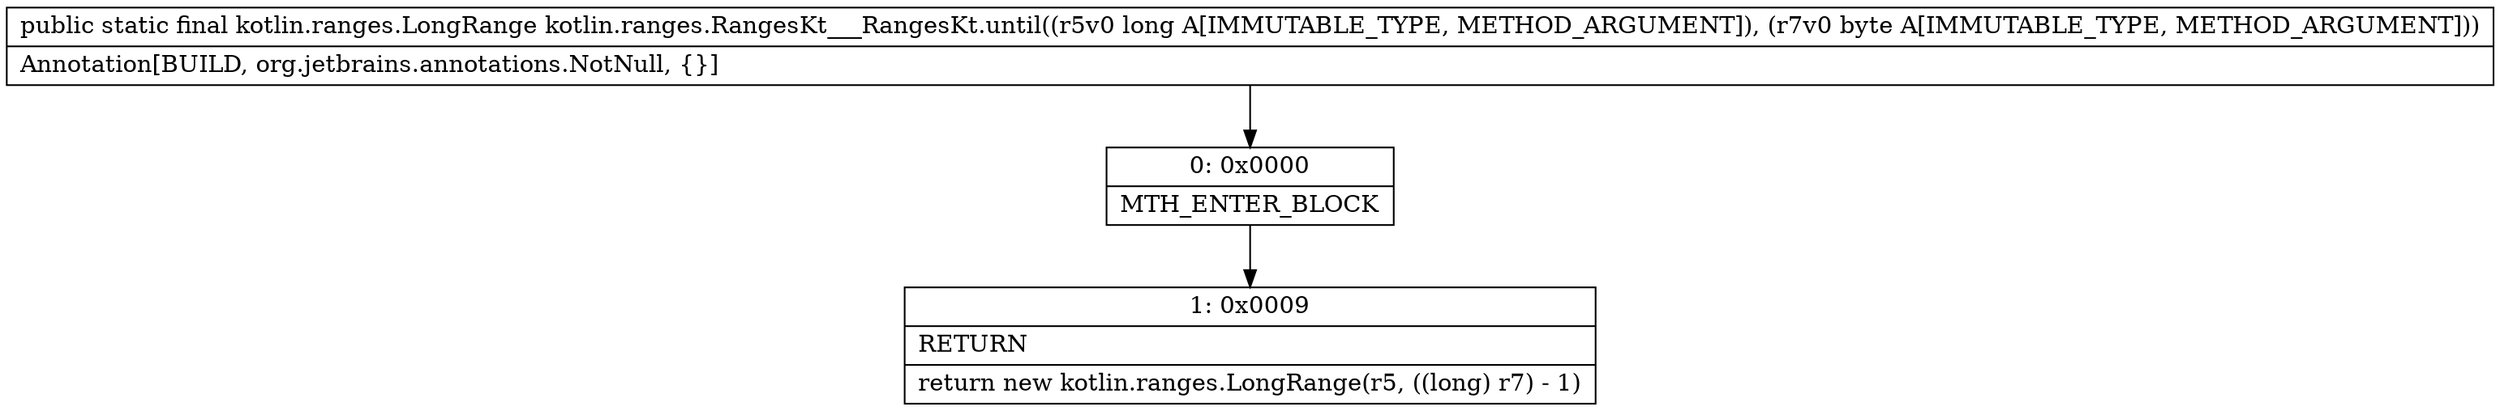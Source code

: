 digraph "CFG forkotlin.ranges.RangesKt___RangesKt.until(JB)Lkotlin\/ranges\/LongRange;" {
Node_0 [shape=record,label="{0\:\ 0x0000|MTH_ENTER_BLOCK\l}"];
Node_1 [shape=record,label="{1\:\ 0x0009|RETURN\l|return new kotlin.ranges.LongRange(r5, ((long) r7) \- 1)\l}"];
MethodNode[shape=record,label="{public static final kotlin.ranges.LongRange kotlin.ranges.RangesKt___RangesKt.until((r5v0 long A[IMMUTABLE_TYPE, METHOD_ARGUMENT]), (r7v0 byte A[IMMUTABLE_TYPE, METHOD_ARGUMENT]))  | Annotation[BUILD, org.jetbrains.annotations.NotNull, \{\}]\l}"];
MethodNode -> Node_0;
Node_0 -> Node_1;
}

